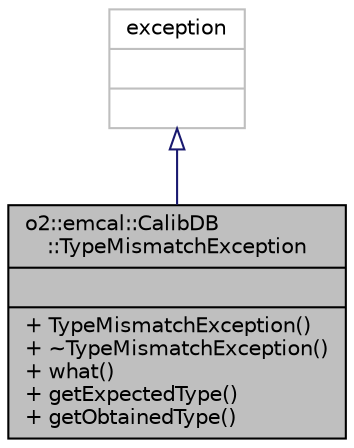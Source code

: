 digraph "o2::emcal::CalibDB::TypeMismatchException"
{
 // INTERACTIVE_SVG=YES
  bgcolor="transparent";
  edge [fontname="Helvetica",fontsize="10",labelfontname="Helvetica",labelfontsize="10"];
  node [fontname="Helvetica",fontsize="10",shape=record];
  Node0 [label="{o2::emcal::CalibDB\l::TypeMismatchException\n||+ TypeMismatchException()\l+ ~TypeMismatchException()\l+ what()\l+ getExpectedType()\l+ getObtainedType()\l}",height=0.2,width=0.4,color="black", fillcolor="grey75", style="filled", fontcolor="black"];
  Node1 -> Node0 [dir="back",color="midnightblue",fontsize="10",style="solid",arrowtail="onormal",fontname="Helvetica"];
  Node1 [label="{exception\n||}",height=0.2,width=0.4,color="grey75"];
}
